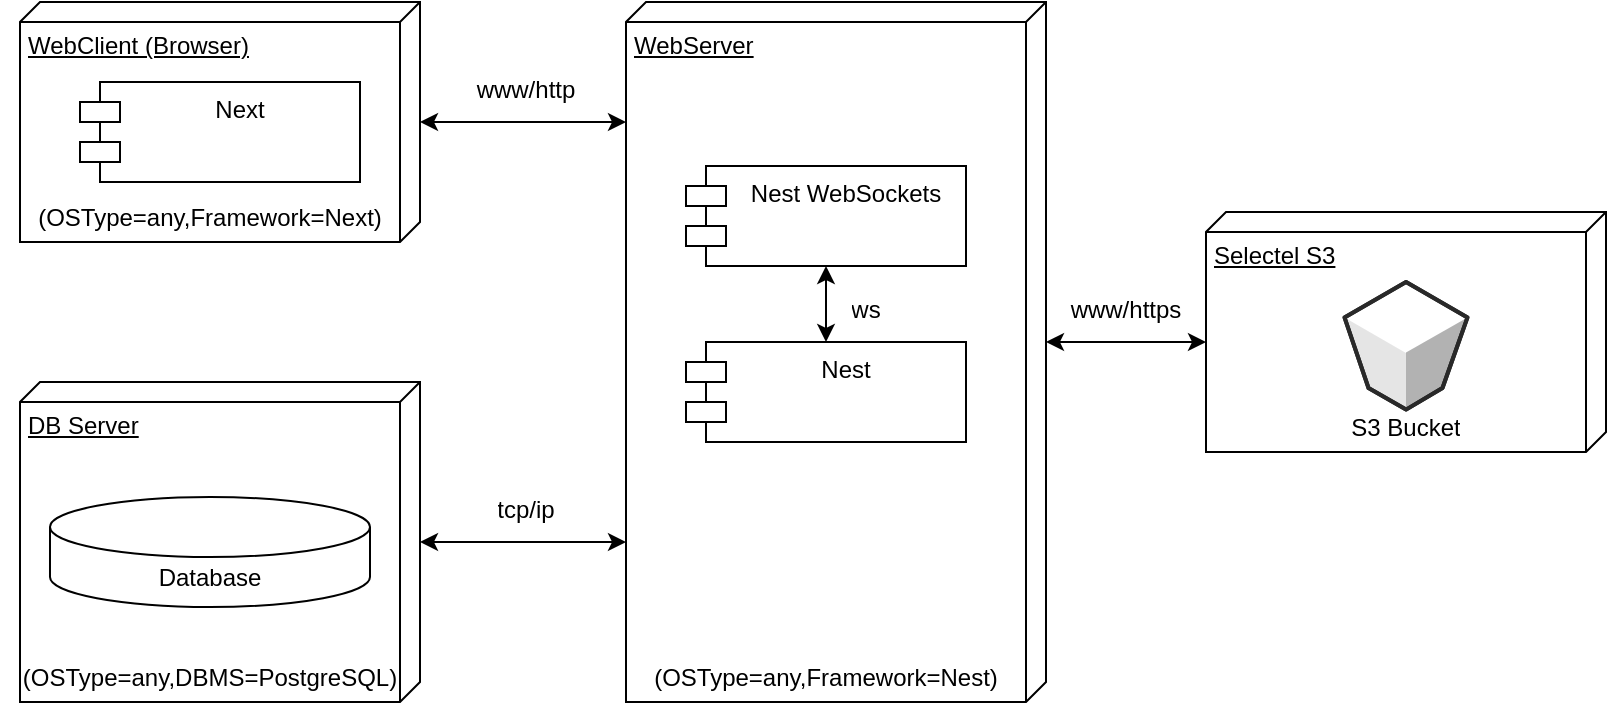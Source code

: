 <mxfile version="22.1.8" type="device">
  <diagram name="Страница — 1" id="zbx2GcKLtXs4oYEVn3EA">
    <mxGraphModel dx="1259" dy="695" grid="0" gridSize="10" guides="1" tooltips="1" connect="1" arrows="1" fold="1" page="1" pageScale="1" pageWidth="827" pageHeight="1169" math="0" shadow="0">
      <root>
        <mxCell id="0" />
        <mxCell id="1" parent="0" />
        <mxCell id="3Rcljeo7bTvNAtQNGWG2-14" style="edgeStyle=orthogonalEdgeStyle;rounded=0;orthogonalLoop=1;jettySize=auto;html=1;startArrow=classic;startFill=1;" parent="1" source="3Rcljeo7bTvNAtQNGWG2-1" target="3Rcljeo7bTvNAtQNGWG2-5" edge="1">
          <mxGeometry relative="1" as="geometry">
            <Array as="points">
              <mxPoint x="332" y="140" />
              <mxPoint x="332" y="140" />
            </Array>
          </mxGeometry>
        </mxCell>
        <mxCell id="3Rcljeo7bTvNAtQNGWG2-1" value="WebClient (Browser)" style="verticalAlign=top;align=left;spacingTop=8;spacingLeft=2;spacingRight=12;shape=cube;size=10;direction=south;fontStyle=4;html=1;whiteSpace=wrap;" parent="1" vertex="1">
          <mxGeometry x="22" y="80" width="200" height="120" as="geometry" />
        </mxCell>
        <mxCell id="3Rcljeo7bTvNAtQNGWG2-2" value="Next" style="shape=module;align=left;spacingLeft=20;align=center;verticalAlign=top;whiteSpace=wrap;html=1;" parent="1" vertex="1">
          <mxGeometry x="52" y="120" width="140" height="50" as="geometry" />
        </mxCell>
        <mxCell id="3Rcljeo7bTvNAtQNGWG2-4" value="(OSType=any,Framework=Next)" style="text;strokeColor=none;fillColor=none;align=center;verticalAlign=top;spacingLeft=4;spacingRight=4;overflow=hidden;rotatable=0;points=[[0,0.5],[1,0.5]];portConstraint=eastwest;whiteSpace=wrap;html=1;" parent="1" vertex="1">
          <mxGeometry x="22" y="174" width="190" height="26" as="geometry" />
        </mxCell>
        <mxCell id="3Rcljeo7bTvNAtQNGWG2-5" value="WebServer" style="verticalAlign=top;align=left;spacingTop=8;spacingLeft=2;spacingRight=12;shape=cube;size=10;direction=south;fontStyle=4;html=1;whiteSpace=wrap;" parent="1" vertex="1">
          <mxGeometry x="325" y="80" width="210" height="350" as="geometry" />
        </mxCell>
        <mxCell id="3Rcljeo7bTvNAtQNGWG2-7" value="(OSType=any,Framework=Nest)" style="text;strokeColor=none;fillColor=none;align=center;verticalAlign=top;spacingLeft=4;spacingRight=4;overflow=hidden;rotatable=0;points=[[0,0.5],[1,0.5]];portConstraint=eastwest;whiteSpace=wrap;html=1;" parent="1" vertex="1">
          <mxGeometry x="325" y="404" width="200" height="26" as="geometry" />
        </mxCell>
        <mxCell id="3Rcljeo7bTvNAtQNGWG2-9" value="DB Server&lt;span style=&quot;white-space: pre;&quot;&gt;&#x9;&lt;/span&gt;" style="verticalAlign=top;align=left;spacingTop=8;spacingLeft=2;spacingRight=12;shape=cube;size=10;direction=south;fontStyle=4;html=1;whiteSpace=wrap;" parent="1" vertex="1">
          <mxGeometry x="22" y="270" width="200" height="160" as="geometry" />
        </mxCell>
        <mxCell id="3Rcljeo7bTvNAtQNGWG2-11" value="(OSType=any,DBMS=PostgreSQL)" style="text;strokeColor=none;fillColor=none;align=center;verticalAlign=top;spacingLeft=4;spacingRight=4;overflow=hidden;rotatable=0;points=[[0,0.5],[1,0.5]];portConstraint=eastwest;whiteSpace=wrap;html=1;" parent="1" vertex="1">
          <mxGeometry x="12" y="404" width="210" height="26" as="geometry" />
        </mxCell>
        <mxCell id="3Rcljeo7bTvNAtQNGWG2-13" value="Database" style="shape=cylinder3;whiteSpace=wrap;html=1;boundedLbl=1;backgroundOutline=1;size=15;" parent="1" vertex="1">
          <mxGeometry x="37" y="327.5" width="160" height="55" as="geometry" />
        </mxCell>
        <mxCell id="3Rcljeo7bTvNAtQNGWG2-17" value="www/http" style="text;strokeColor=none;fillColor=none;align=center;verticalAlign=top;spacingLeft=4;spacingRight=4;overflow=hidden;rotatable=0;points=[[0,0.5],[1,0.5]];portConstraint=eastwest;whiteSpace=wrap;html=1;" parent="1" vertex="1">
          <mxGeometry x="205" y="110" width="140" height="26" as="geometry" />
        </mxCell>
        <mxCell id="3Rcljeo7bTvNAtQNGWG2-18" value="tcp/ip" style="text;strokeColor=none;fillColor=none;align=center;verticalAlign=top;spacingLeft=4;spacingRight=4;overflow=hidden;rotatable=0;points=[[0,0.5],[1,0.5]];portConstraint=eastwest;whiteSpace=wrap;html=1;" parent="1" vertex="1">
          <mxGeometry x="205" y="320" width="140" height="26" as="geometry" />
        </mxCell>
        <mxCell id="3Rcljeo7bTvNAtQNGWG2-22" value="" style="edgeStyle=orthogonalEdgeStyle;rounded=0;orthogonalLoop=1;jettySize=auto;html=1;startArrow=classic;startFill=1;" parent="1" source="3Rcljeo7bTvNAtQNGWG2-9" target="3Rcljeo7bTvNAtQNGWG2-5" edge="1">
          <mxGeometry relative="1" as="geometry">
            <mxPoint x="242" y="355" as="sourcePoint" />
            <mxPoint x="362" y="355" as="targetPoint" />
            <Array as="points">
              <mxPoint x="332" y="355" />
              <mxPoint x="332" y="355" />
            </Array>
          </mxGeometry>
        </mxCell>
        <mxCell id="2eNvBFCcLTC__rvVOUhq-3" value="Nest" style="shape=module;align=left;spacingLeft=20;align=center;verticalAlign=top;whiteSpace=wrap;html=1;" parent="1" vertex="1">
          <mxGeometry x="355" y="250" width="140" height="50" as="geometry" />
        </mxCell>
        <mxCell id="2eNvBFCcLTC__rvVOUhq-4" value="Nest WebSockets" style="shape=module;align=left;spacingLeft=20;align=center;verticalAlign=top;whiteSpace=wrap;html=1;" parent="1" vertex="1">
          <mxGeometry x="355" y="162" width="140" height="50" as="geometry" />
        </mxCell>
        <mxCell id="2eNvBFCcLTC__rvVOUhq-5" value="" style="endArrow=classic;startArrow=classic;html=1;rounded=0;entryX=0.5;entryY=1;entryDx=0;entryDy=0;exitX=0.5;exitY=0;exitDx=0;exitDy=0;" parent="1" source="2eNvBFCcLTC__rvVOUhq-3" target="2eNvBFCcLTC__rvVOUhq-4" edge="1">
          <mxGeometry width="50" height="50" relative="1" as="geometry">
            <mxPoint x="235" y="290" as="sourcePoint" />
            <mxPoint x="285" y="240" as="targetPoint" />
          </mxGeometry>
        </mxCell>
        <mxCell id="2eNvBFCcLTC__rvVOUhq-6" value="ws" style="text;strokeColor=none;fillColor=none;align=center;verticalAlign=top;spacingLeft=4;spacingRight=4;overflow=hidden;rotatable=0;points=[[0,0.5],[1,0.5]];portConstraint=eastwest;whiteSpace=wrap;html=1;" parent="1" vertex="1">
          <mxGeometry x="425" y="220" width="40" height="26" as="geometry" />
        </mxCell>
        <mxCell id="Vbt-hxuBtLoMFIQmQgyF-1" value="Selectel S3" style="verticalAlign=top;align=left;spacingTop=8;spacingLeft=2;spacingRight=12;shape=cube;size=10;direction=south;fontStyle=4;html=1;whiteSpace=wrap;" parent="1" vertex="1">
          <mxGeometry x="615" y="185" width="200" height="120" as="geometry" />
        </mxCell>
        <mxCell id="Vbt-hxuBtLoMFIQmQgyF-2" value="" style="verticalLabelPosition=bottom;html=1;verticalAlign=top;strokeWidth=1;align=center;outlineConnect=0;dashed=0;outlineConnect=0;shape=mxgraph.aws3d.s3Bucket;fillColor=none;strokeColor=none;aspect=fixed;" parent="1" vertex="1">
          <mxGeometry x="684.25" y="220" width="61.5" height="63.8" as="geometry" />
        </mxCell>
        <mxCell id="Vbt-hxuBtLoMFIQmQgyF-3" style="edgeStyle=orthogonalEdgeStyle;rounded=0;orthogonalLoop=1;jettySize=auto;html=1;exitX=0;exitY=0;exitDx=170;exitDy=0;exitPerimeter=0;entryX=0;entryY=0;entryDx=65;entryDy=200;entryPerimeter=0;startArrow=classic;startFill=1;" parent="1" source="3Rcljeo7bTvNAtQNGWG2-5" target="Vbt-hxuBtLoMFIQmQgyF-1" edge="1">
          <mxGeometry relative="1" as="geometry" />
        </mxCell>
        <mxCell id="Vbt-hxuBtLoMFIQmQgyF-4" value="www/https" style="text;strokeColor=none;fillColor=none;align=center;verticalAlign=top;spacingLeft=4;spacingRight=4;overflow=hidden;rotatable=0;points=[[0,0.5],[1,0.5]];portConstraint=eastwest;whiteSpace=wrap;html=1;" parent="1" vertex="1">
          <mxGeometry x="505" y="220" width="140" height="26" as="geometry" />
        </mxCell>
        <mxCell id="Vbt-hxuBtLoMFIQmQgyF-5" value="S3 Bucket" style="text;strokeColor=none;fillColor=none;align=center;verticalAlign=top;spacingLeft=4;spacingRight=4;overflow=hidden;rotatable=0;points=[[0,0.5],[1,0.5]];portConstraint=eastwest;whiteSpace=wrap;html=1;" parent="1" vertex="1">
          <mxGeometry x="645" y="279" width="140" height="26" as="geometry" />
        </mxCell>
      </root>
    </mxGraphModel>
  </diagram>
</mxfile>

